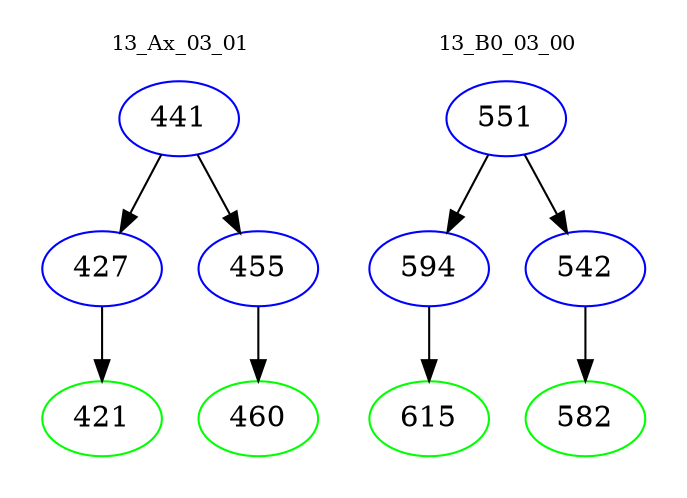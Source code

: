 digraph{
subgraph cluster_0 {
color = white
label = "13_Ax_03_01";
fontsize=10;
T0_441 [label="441", color="blue"]
T0_441 -> T0_427 [color="black"]
T0_427 [label="427", color="blue"]
T0_427 -> T0_421 [color="black"]
T0_421 [label="421", color="green"]
T0_441 -> T0_455 [color="black"]
T0_455 [label="455", color="blue"]
T0_455 -> T0_460 [color="black"]
T0_460 [label="460", color="green"]
}
subgraph cluster_1 {
color = white
label = "13_B0_03_00";
fontsize=10;
T1_551 [label="551", color="blue"]
T1_551 -> T1_594 [color="black"]
T1_594 [label="594", color="blue"]
T1_594 -> T1_615 [color="black"]
T1_615 [label="615", color="green"]
T1_551 -> T1_542 [color="black"]
T1_542 [label="542", color="blue"]
T1_542 -> T1_582 [color="black"]
T1_582 [label="582", color="green"]
}
}
